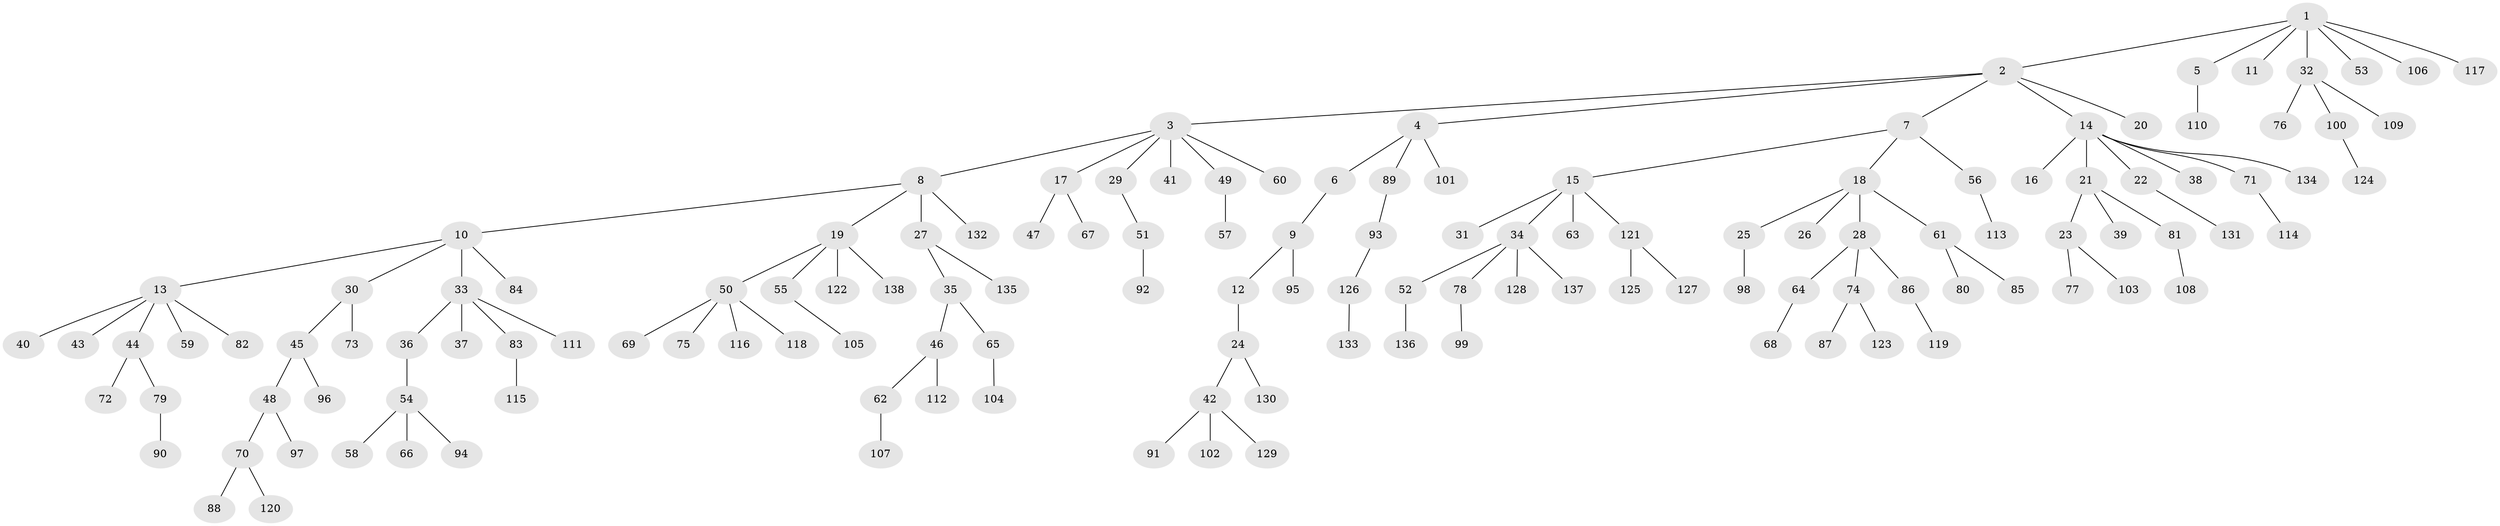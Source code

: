 // Generated by graph-tools (version 1.1) at 2025/53/03/09/25 04:53:58]
// undirected, 138 vertices, 137 edges
graph export_dot {
graph [start="1"]
  node [color=gray90,style=filled];
  1;
  2;
  3;
  4;
  5;
  6;
  7;
  8;
  9;
  10;
  11;
  12;
  13;
  14;
  15;
  16;
  17;
  18;
  19;
  20;
  21;
  22;
  23;
  24;
  25;
  26;
  27;
  28;
  29;
  30;
  31;
  32;
  33;
  34;
  35;
  36;
  37;
  38;
  39;
  40;
  41;
  42;
  43;
  44;
  45;
  46;
  47;
  48;
  49;
  50;
  51;
  52;
  53;
  54;
  55;
  56;
  57;
  58;
  59;
  60;
  61;
  62;
  63;
  64;
  65;
  66;
  67;
  68;
  69;
  70;
  71;
  72;
  73;
  74;
  75;
  76;
  77;
  78;
  79;
  80;
  81;
  82;
  83;
  84;
  85;
  86;
  87;
  88;
  89;
  90;
  91;
  92;
  93;
  94;
  95;
  96;
  97;
  98;
  99;
  100;
  101;
  102;
  103;
  104;
  105;
  106;
  107;
  108;
  109;
  110;
  111;
  112;
  113;
  114;
  115;
  116;
  117;
  118;
  119;
  120;
  121;
  122;
  123;
  124;
  125;
  126;
  127;
  128;
  129;
  130;
  131;
  132;
  133;
  134;
  135;
  136;
  137;
  138;
  1 -- 2;
  1 -- 5;
  1 -- 11;
  1 -- 32;
  1 -- 53;
  1 -- 106;
  1 -- 117;
  2 -- 3;
  2 -- 4;
  2 -- 7;
  2 -- 14;
  2 -- 20;
  3 -- 8;
  3 -- 17;
  3 -- 29;
  3 -- 41;
  3 -- 49;
  3 -- 60;
  4 -- 6;
  4 -- 89;
  4 -- 101;
  5 -- 110;
  6 -- 9;
  7 -- 15;
  7 -- 18;
  7 -- 56;
  8 -- 10;
  8 -- 19;
  8 -- 27;
  8 -- 132;
  9 -- 12;
  9 -- 95;
  10 -- 13;
  10 -- 30;
  10 -- 33;
  10 -- 84;
  12 -- 24;
  13 -- 40;
  13 -- 43;
  13 -- 44;
  13 -- 59;
  13 -- 82;
  14 -- 16;
  14 -- 21;
  14 -- 22;
  14 -- 38;
  14 -- 71;
  14 -- 134;
  15 -- 31;
  15 -- 34;
  15 -- 63;
  15 -- 121;
  17 -- 47;
  17 -- 67;
  18 -- 25;
  18 -- 26;
  18 -- 28;
  18 -- 61;
  19 -- 50;
  19 -- 55;
  19 -- 122;
  19 -- 138;
  21 -- 23;
  21 -- 39;
  21 -- 81;
  22 -- 131;
  23 -- 77;
  23 -- 103;
  24 -- 42;
  24 -- 130;
  25 -- 98;
  27 -- 35;
  27 -- 135;
  28 -- 64;
  28 -- 74;
  28 -- 86;
  29 -- 51;
  30 -- 45;
  30 -- 73;
  32 -- 76;
  32 -- 100;
  32 -- 109;
  33 -- 36;
  33 -- 37;
  33 -- 83;
  33 -- 111;
  34 -- 52;
  34 -- 78;
  34 -- 128;
  34 -- 137;
  35 -- 46;
  35 -- 65;
  36 -- 54;
  42 -- 91;
  42 -- 102;
  42 -- 129;
  44 -- 72;
  44 -- 79;
  45 -- 48;
  45 -- 96;
  46 -- 62;
  46 -- 112;
  48 -- 70;
  48 -- 97;
  49 -- 57;
  50 -- 69;
  50 -- 75;
  50 -- 116;
  50 -- 118;
  51 -- 92;
  52 -- 136;
  54 -- 58;
  54 -- 66;
  54 -- 94;
  55 -- 105;
  56 -- 113;
  61 -- 80;
  61 -- 85;
  62 -- 107;
  64 -- 68;
  65 -- 104;
  70 -- 88;
  70 -- 120;
  71 -- 114;
  74 -- 87;
  74 -- 123;
  78 -- 99;
  79 -- 90;
  81 -- 108;
  83 -- 115;
  86 -- 119;
  89 -- 93;
  93 -- 126;
  100 -- 124;
  121 -- 125;
  121 -- 127;
  126 -- 133;
}
